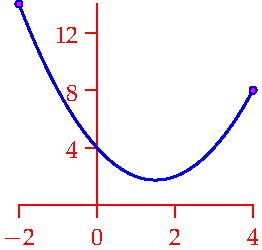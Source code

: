 settings.tex="pdflatex";

texpreamble("\usepackage{amsmath}
\usepackage{amsthm,amssymb}
\usepackage{mathpazo}
\usepackage[svgnames]{xcolor}
");
import graph;

size(130,125,IgnoreAspect);

real a=-2;
real b=4;
real d=0.02;

real f(real x){return x^2-3x+4;}

draw(graph(f,a,b),blue+linewidth(1));

dotfactor=8;

dot((a,f(a)),magenta);
dot((b,f(b)),magenta);
dot((a,f(a)),blue,NoFill);
dot((b,f(b)),blue,NoFill);

xaxis(a,b,red,RightTicks(new real[]{-2,0,2,4}));
yaxis(0,red,LeftTicks(new real[]{4,8,12,16}));



